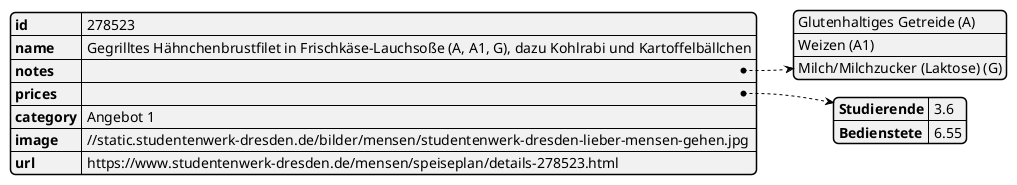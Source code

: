 @startjson
{"id":278523,"name":"Gegrilltes H\u00e4hnchenbrustfilet in Frischk\u00e4se-Lauchso\u00dfe (A, A1, G), dazu Kohlrabi und Kartoffelb\u00e4llchen","notes":["Glutenhaltiges Getreide (A)","Weizen (A1)","Milch\/Milchzucker (Laktose) (G)"],"prices":{"Studierende":3.6,"Bedienstete":6.55},"category":"Angebot 1","image":"\/\/static.studentenwerk-dresden.de\/bilder\/mensen\/studentenwerk-dresden-lieber-mensen-gehen.jpg","url":"https:\/\/www.studentenwerk-dresden.de\/mensen\/speiseplan\/details-278523.html"}
@endjson

